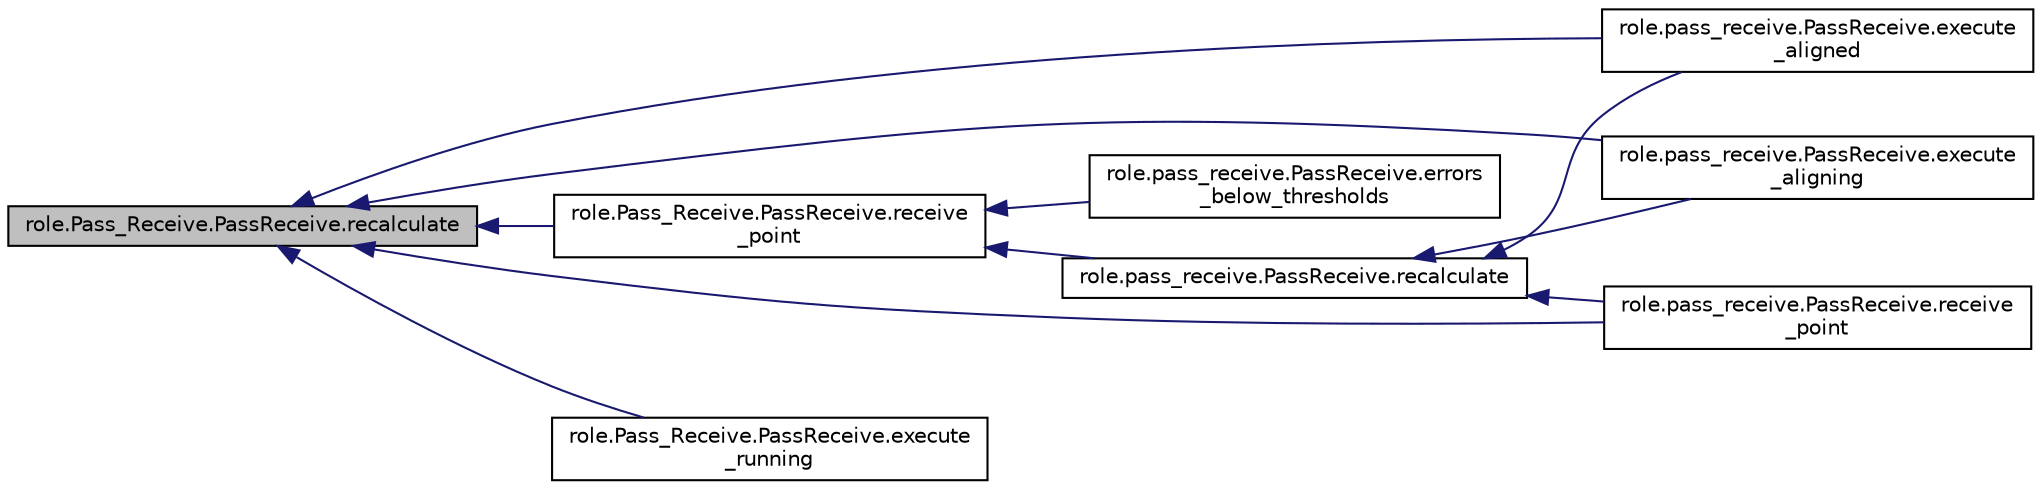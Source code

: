 digraph "role.Pass_Receive.PassReceive.recalculate"
{
 // INTERACTIVE_SVG=YES
  edge [fontname="Helvetica",fontsize="10",labelfontname="Helvetica",labelfontsize="10"];
  node [fontname="Helvetica",fontsize="10",shape=record];
  rankdir="LR";
  Node1 [label="role.Pass_Receive.PassReceive.recalculate",height=0.2,width=0.4,color="black", fillcolor="grey75", style="filled", fontcolor="black"];
  Node1 -> Node2 [dir="back",color="midnightblue",fontsize="10",style="solid",fontname="Helvetica"];
  Node2 [label="role.pass_receive.PassReceive.execute\l_aligned",height=0.2,width=0.4,color="black", fillcolor="white", style="filled",URL="$d8/dde/classrole_1_1pass__receive_1_1_pass_receive.html#a78a2690f7da8a2eb8281e03d7780e9bd"];
  Node1 -> Node3 [dir="back",color="midnightblue",fontsize="10",style="solid",fontname="Helvetica"];
  Node3 [label="role.pass_receive.PassReceive.execute\l_aligning",height=0.2,width=0.4,color="black", fillcolor="white", style="filled",URL="$d8/dde/classrole_1_1pass__receive_1_1_pass_receive.html#afbbe196628f4abab5fddecf2c59da6e6"];
  Node1 -> Node4 [dir="back",color="midnightblue",fontsize="10",style="solid",fontname="Helvetica"];
  Node4 [label="role.Pass_Receive.PassReceive.execute\l_running",height=0.2,width=0.4,color="black", fillcolor="white", style="filled",URL="$d6/df0/classrole_1_1_pass___receive_1_1_pass_receive.html#a54f9b90f15347ffed6918660227cb7c2"];
  Node1 -> Node5 [dir="back",color="midnightblue",fontsize="10",style="solid",fontname="Helvetica"];
  Node5 [label="role.Pass_Receive.PassReceive.receive\l_point",height=0.2,width=0.4,color="black", fillcolor="white", style="filled",URL="$d6/df0/classrole_1_1_pass___receive_1_1_pass_receive.html#aa01a70faab01563c5b071dd76fe5edee"];
  Node5 -> Node6 [dir="back",color="midnightblue",fontsize="10",style="solid",fontname="Helvetica"];
  Node6 [label="role.pass_receive.PassReceive.errors\l_below_thresholds",height=0.2,width=0.4,color="black", fillcolor="white", style="filled",URL="$d8/dde/classrole_1_1pass__receive_1_1_pass_receive.html#addb769536975b019bb941956a3bd391a"];
  Node5 -> Node7 [dir="back",color="midnightblue",fontsize="10",style="solid",fontname="Helvetica"];
  Node7 [label="role.pass_receive.PassReceive.recalculate",height=0.2,width=0.4,color="black", fillcolor="white", style="filled",URL="$d8/dde/classrole_1_1pass__receive_1_1_pass_receive.html#aa6cbd346195c7ee374a4eea6c58428c2"];
  Node7 -> Node2 [dir="back",color="midnightblue",fontsize="10",style="solid",fontname="Helvetica"];
  Node7 -> Node3 [dir="back",color="midnightblue",fontsize="10",style="solid",fontname="Helvetica"];
  Node7 -> Node8 [dir="back",color="midnightblue",fontsize="10",style="solid",fontname="Helvetica"];
  Node8 [label="role.pass_receive.PassReceive.receive\l_point",height=0.2,width=0.4,color="black", fillcolor="white", style="filled",URL="$d8/dde/classrole_1_1pass__receive_1_1_pass_receive.html#aabd570ebffbf0c3d8141605f365fc39f"];
  Node1 -> Node8 [dir="back",color="midnightblue",fontsize="10",style="solid",fontname="Helvetica"];
}
